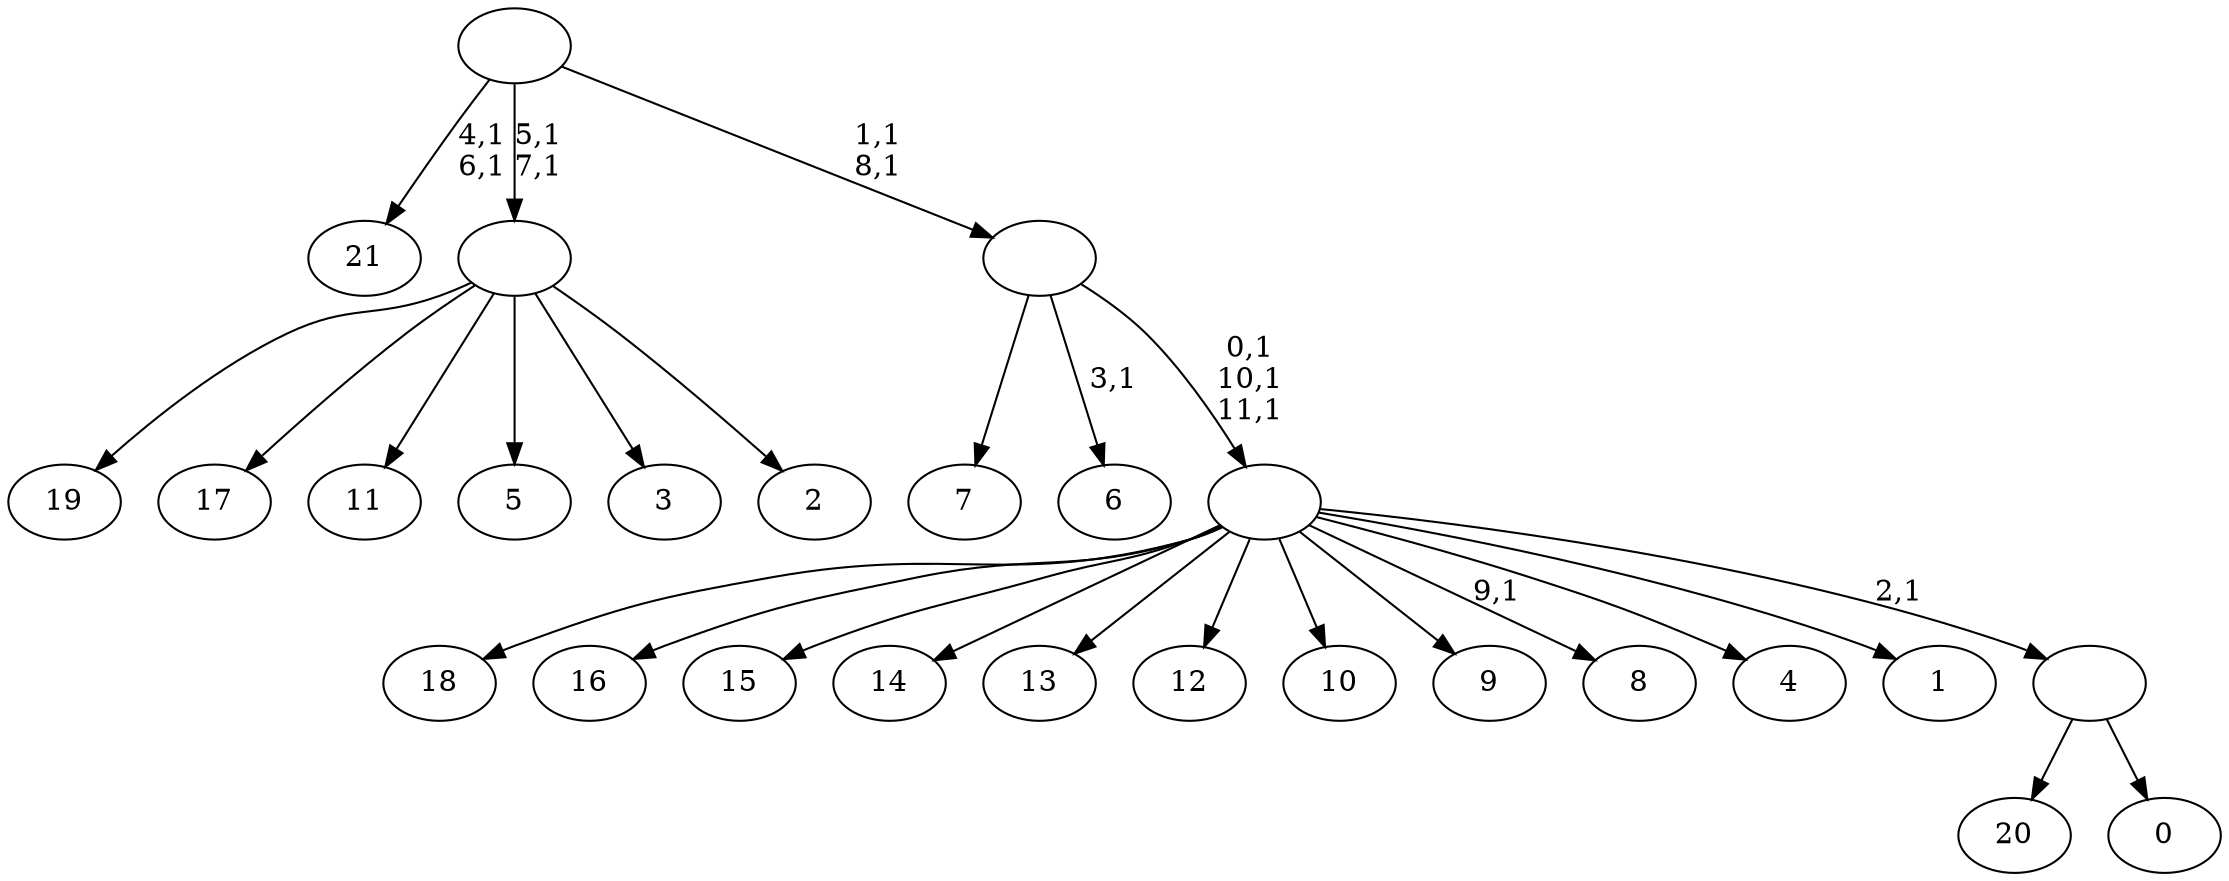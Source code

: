 digraph T {
	34 [label="21"]
	31 [label="20"]
	30 [label="19"]
	29 [label="18"]
	28 [label="17"]
	27 [label="16"]
	26 [label="15"]
	25 [label="14"]
	24 [label="13"]
	23 [label="12"]
	22 [label="11"]
	21 [label="10"]
	20 [label="9"]
	19 [label="8"]
	17 [label="7"]
	16 [label="6"]
	14 [label="5"]
	13 [label="4"]
	12 [label="3"]
	11 [label="2"]
	10 [label=""]
	8 [label="1"]
	7 [label="0"]
	6 [label=""]
	5 [label=""]
	2 [label=""]
	0 [label=""]
	10 -> 30 [label=""]
	10 -> 28 [label=""]
	10 -> 22 [label=""]
	10 -> 14 [label=""]
	10 -> 12 [label=""]
	10 -> 11 [label=""]
	6 -> 31 [label=""]
	6 -> 7 [label=""]
	5 -> 19 [label="9,1"]
	5 -> 29 [label=""]
	5 -> 27 [label=""]
	5 -> 26 [label=""]
	5 -> 25 [label=""]
	5 -> 24 [label=""]
	5 -> 23 [label=""]
	5 -> 21 [label=""]
	5 -> 20 [label=""]
	5 -> 13 [label=""]
	5 -> 8 [label=""]
	5 -> 6 [label="2,1"]
	2 -> 5 [label="0,1\n10,1\n11,1"]
	2 -> 16 [label="3,1"]
	2 -> 17 [label=""]
	0 -> 2 [label="1,1\n8,1"]
	0 -> 10 [label="5,1\n7,1"]
	0 -> 34 [label="4,1\n6,1"]
}
